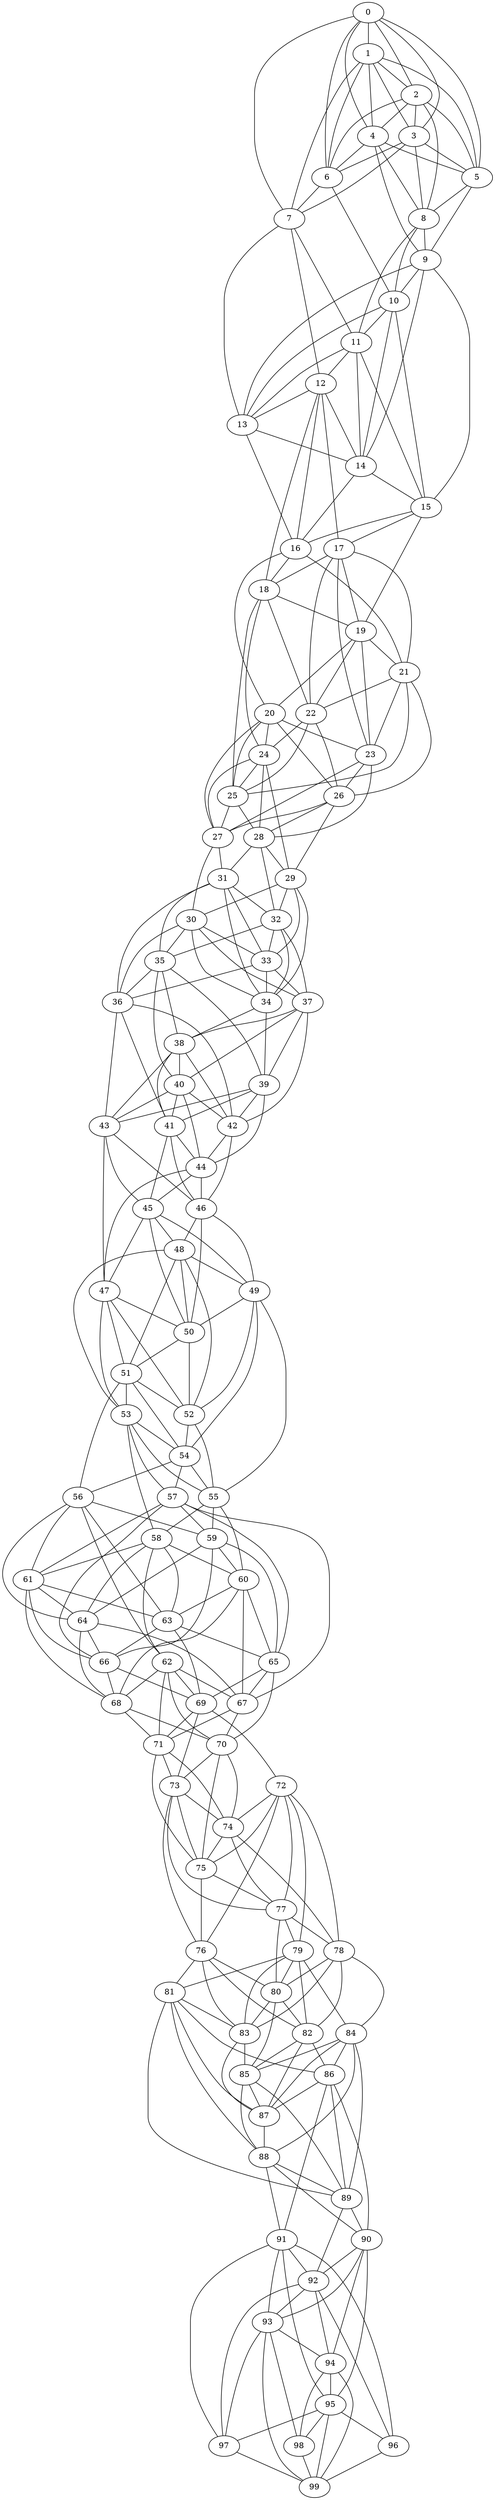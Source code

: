 strict graph G {
0;
1;
2;
3;
4;
5;
6;
7;
8;
9;
10;
11;
12;
13;
14;
15;
16;
17;
18;
19;
20;
21;
22;
23;
24;
25;
26;
27;
28;
29;
30;
31;
32;
33;
34;
35;
36;
37;
38;
39;
40;
41;
42;
43;
44;
45;
46;
47;
48;
49;
50;
51;
52;
53;
54;
55;
56;
57;
58;
59;
60;
61;
62;
63;
64;
65;
66;
67;
68;
69;
70;
71;
72;
73;
74;
75;
76;
77;
78;
79;
80;
81;
82;
83;
84;
85;
86;
87;
88;
89;
90;
91;
92;
93;
94;
95;
96;
97;
98;
99;
78 -- 82;
20 -- 27;
37 -- 38;
32 -- 37;
20 -- 25;
65 -- 69;
56 -- 63;
34 -- 39;
10 -- 15;
54 -- 57;
73 -- 74;
20 -- 24;
31 -- 36;
80 -- 85;
77 -- 80;
29 -- 33;
76 -- 81;
14 -- 15;
57 -- 61;
9 -- 10;
15 -- 17;
54 -- 55;
90 -- 94;
84 -- 89;
81 -- 86;
98 -- 94;
38 -- 43;
30 -- 33;
47 -- 53;
91 -- 95;
75 -- 77;
76 -- 83;
39 -- 44;
8 -- 10;
37 -- 42;
54 -- 56;
2 -- 3;
45 -- 47;
36 -- 43;
59 -- 65;
7 -- 13;
24 -- 27;
88 -- 90;
75 -- 76;
19 -- 23;
57 -- 67;
93 -- 97;
80 -- 83;
2 -- 8;
57 -- 65;
81 -- 87;
29 -- 32;
26 -- 27;
39 -- 41;
40 -- 42;
6 -- 7;
3 -- 5;
24 -- 25;
36 -- 41;
12 -- 17;
41 -- 46;
70 -- 74;
8 -- 11;
79 -- 80;
71 -- 75;
18 -- 24;
93 -- 94;
21 -- 25;
56 -- 64;
59 -- 66;
58 -- 60;
53 -- 54;
59 -- 64;
39 -- 42;
40 -- 43;
30 -- 35;
22 -- 25;
12 -- 16;
84 -- 87;
61 -- 66;
4 -- 5;
53 -- 57;
23 -- 27;
76 -- 82;
63 -- 66;
51 -- 56;
91 -- 93;
64 -- 68;
31 -- 32;
85 -- 88;
48 -- 51;
83 -- 85;
52 -- 55;
51 -- 52;
49 -- 54;
19 -- 22;
84 -- 85;
71 -- 73;
58 -- 64;
79 -- 82;
68 -- 71;
85 -- 89;
65 -- 67;
48 -- 52;
66 -- 69;
28 -- 29;
30 -- 36;
2 -- 6;
45 -- 49;
63 -- 65;
78 -- 83;
90 -- 95;
44 -- 47;
45 -- 50;
56 -- 62;
88 -- 89;
14 -- 16;
50 -- 51;
24 -- 28;
91 -- 96;
96 -- 99;
3 -- 7;
81 -- 83;
72 -- 79;
74 -- 75;
0 -- 2;
92 -- 97;
1 -- 7;
47 -- 50;
25 -- 28;
4 -- 8;
24 -- 29;
13 -- 14;
22 -- 26;
35 -- 40;
10 -- 11;
33 -- 37;
31 -- 35;
95 -- 98;
18 -- 25;
84 -- 88;
8 -- 9;
72 -- 76;
12 -- 14;
77 -- 78;
48 -- 53;
4 -- 6;
30 -- 37;
67 -- 71;
76 -- 80;
18 -- 19;
46 -- 49;
51 -- 54;
43 -- 47;
45 -- 48;
47 -- 51;
16 -- 21;
61 -- 64;
11 -- 14;
26 -- 29;
58 -- 61;
64 -- 66;
38 -- 42;
55 -- 59;
62 -- 67;
38 -- 40;
31 -- 33;
37 -- 40;
41 -- 45;
46 -- 50;
49 -- 55;
16 -- 20;
56 -- 59;
13 -- 16;
37 -- 39;
2 -- 4;
89 -- 92;
61 -- 63;
16 -- 18;
95 -- 99;
92 -- 96;
59 -- 60;
62 -- 71;
51 -- 53;
40 -- 44;
42 -- 44;
34 -- 38;
73 -- 77;
39 -- 43;
5 -- 9;
56 -- 61;
62 -- 68;
84 -- 86;
66 -- 68;
72 -- 75;
32 -- 35;
9 -- 14;
80 -- 82;
26 -- 28;
86 -- 87;
17 -- 22;
1 -- 6;
12 -- 13;
98 -- 99;
43 -- 46;
35 -- 36;
78 -- 84;
58 -- 62;
21 -- 26;
35 -- 39;
33 -- 34;
90 -- 92;
49 -- 50;
20 -- 23;
86 -- 90;
0 -- 5;
65 -- 70;
28 -- 31;
0 -- 3;
32 -- 34;
60 -- 67;
55 -- 58;
6 -- 10;
72 -- 78;
44 -- 46;
5 -- 8;
89 -- 90;
94 -- 95;
71 -- 74;
3 -- 6;
82 -- 85;
70 -- 75;
57 -- 59;
69 -- 72;
1 -- 2;
82 -- 87;
69 -- 71;
62 -- 70;
78 -- 80;
95 -- 97;
93 -- 99;
11 -- 12;
1 -- 5;
7 -- 11;
79 -- 81;
43 -- 45;
0 -- 7;
17 -- 18;
41 -- 44;
1 -- 4;
92 -- 94;
30 -- 34;
27 -- 30;
83 -- 87;
73 -- 75;
42 -- 46;
10 -- 13;
81 -- 88;
15 -- 16;
57 -- 66;
2 -- 5;
69 -- 73;
95 -- 96;
90 -- 93;
9 -- 13;
88 -- 91;
15 -- 19;
9 -- 15;
58 -- 63;
19 -- 20;
77 -- 79;
86 -- 91;
38 -- 41;
72 -- 77;
4 -- 9;
60 -- 65;
91 -- 92;
74 -- 77;
53 -- 58;
70 -- 73;
23 -- 28;
79 -- 83;
60 -- 63;
11 -- 13;
61 -- 68;
50 -- 52;
81 -- 89;
40 -- 41;
68 -- 70;
23 -- 26;
11 -- 15;
33 -- 36;
29 -- 34;
27 -- 31;
35 -- 38;
72 -- 74;
0 -- 4;
29 -- 30;
0 -- 1;
32 -- 33;
93 -- 98;
21 -- 23;
99 -- 94;
92 -- 93;
25 -- 27;
53 -- 55;
17 -- 21;
82 -- 86;
47 -- 52;
48 -- 50;
67 -- 70;
74 -- 78;
17 -- 19;
64 -- 67;
28 -- 32;
86 -- 89;
87 -- 88;
20 -- 26;
79 -- 84;
97 -- 99;
19 -- 21;
52 -- 54;
55 -- 60;
1 -- 3;
21 -- 22;
0 -- 6;
36 -- 42;
91 -- 97;
22 -- 24;
85 -- 87;
3 -- 8;
7 -- 12;
12 -- 18;
46 -- 48;
17 -- 23;
10 -- 14;
49 -- 52;
18 -- 22;
63 -- 69;
44 -- 45;
31 -- 34;
48 -- 49;
62 -- 69;
73 -- 76;
60 -- 68;
}
